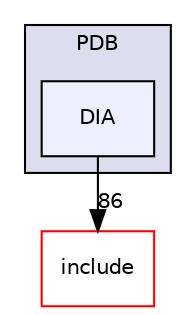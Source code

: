 digraph "lib/DebugInfo/PDB/DIA" {
  bgcolor=transparent;
  compound=true
  node [ fontsize="10", fontname="Helvetica"];
  edge [ labelfontsize="10", labelfontname="Helvetica"];
  subgraph clusterdir_a8367a1a220e81e17682efb6d889a9bc {
    graph [ bgcolor="#ddddee", pencolor="black", label="PDB" fontname="Helvetica", fontsize="10", URL="dir_a8367a1a220e81e17682efb6d889a9bc.html"]
  dir_b0d096d389780bb5a616b630e39ccc91 [shape=box, label="DIA", style="filled", fillcolor="#eeeeff", pencolor="black", URL="dir_b0d096d389780bb5a616b630e39ccc91.html"];
  }
  dir_d44c64559bbebec7f509842c48db8b23 [shape=box label="include" color="red" URL="dir_d44c64559bbebec7f509842c48db8b23.html"];
  dir_b0d096d389780bb5a616b630e39ccc91->dir_d44c64559bbebec7f509842c48db8b23 [headlabel="86", labeldistance=1.5 headhref="dir_000324_000001.html"];
}
